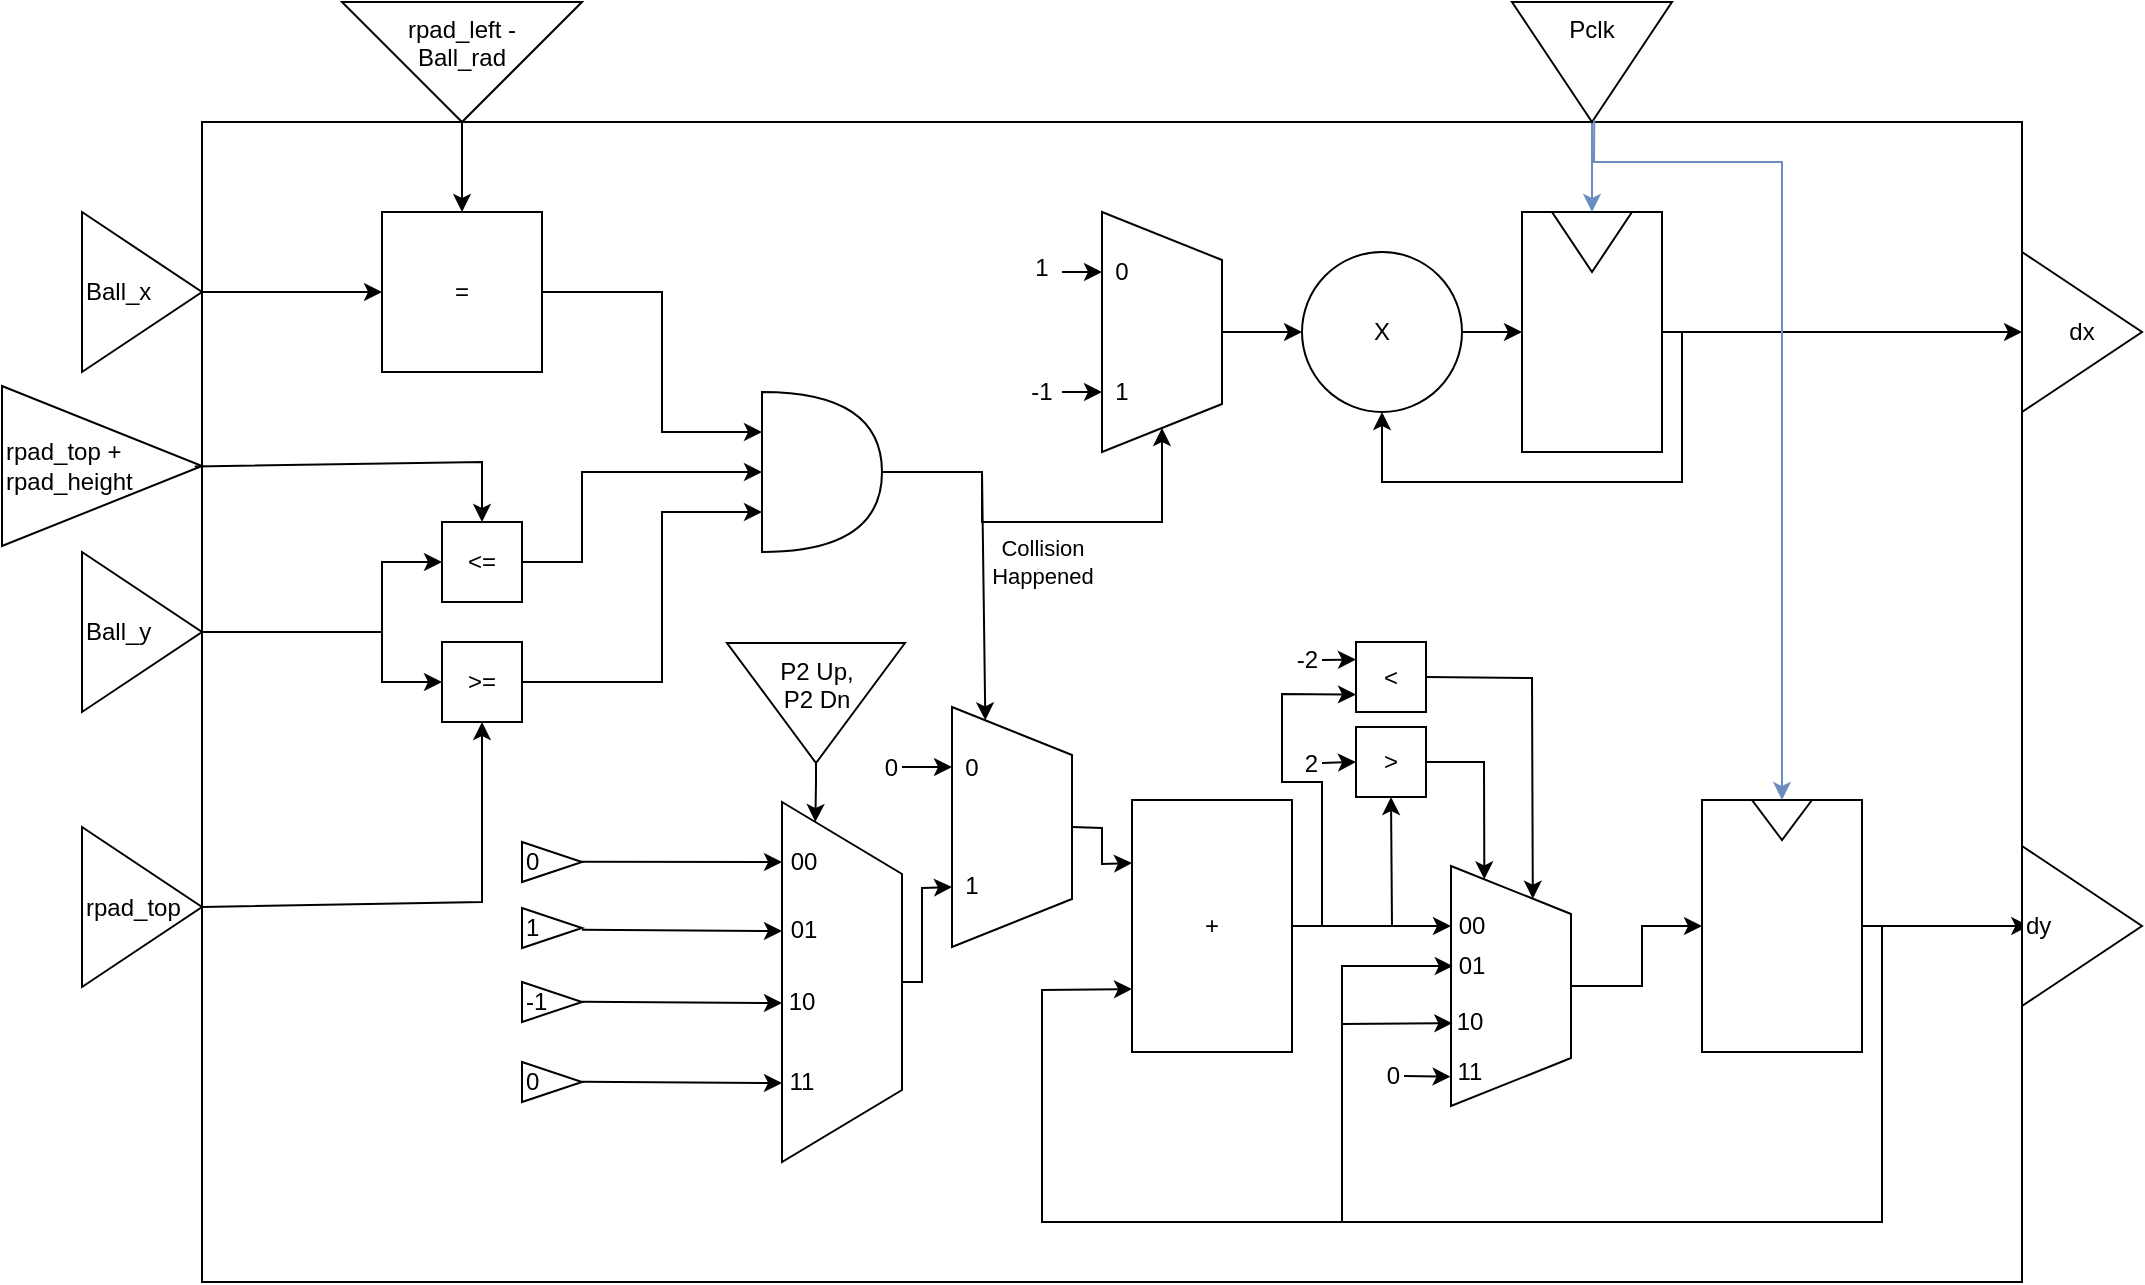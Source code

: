 <mxfile version="12.3.9" type="google" pages="1"><diagram id="vbkPMhv3XvtwYVxLpZfY" name="Page-1"><mxGraphModel dx="854" dy="436" grid="1" gridSize="10" guides="1" tooltips="1" connect="1" arrows="1" fold="1" page="1" pageScale="1" pageWidth="850" pageHeight="1100" math="0" shadow="0"><root><mxCell id="0"/><mxCell id="1" parent="0"/><mxCell id="nbK11Omp7XTtX9yWJUJ--1" value="" style="rounded=0;whiteSpace=wrap;html=1;" vertex="1" parent="1"><mxGeometry x="130" y="110" width="910" height="580" as="geometry"/></mxCell><mxCell id="nbK11Omp7XTtX9yWJUJ--2" value="Ball_x" style="triangle;whiteSpace=wrap;html=1;align=left;" vertex="1" parent="1"><mxGeometry x="70" y="155" width="60" height="80" as="geometry"/></mxCell><mxCell id="nbK11Omp7XTtX9yWJUJ--3" value="Ball_y" style="triangle;whiteSpace=wrap;html=1;align=left;" vertex="1" parent="1"><mxGeometry x="70" y="325" width="60" height="80" as="geometry"/></mxCell><mxCell id="nbK11Omp7XTtX9yWJUJ--4" value="=" style="whiteSpace=wrap;html=1;aspect=fixed;align=center;" vertex="1" parent="1"><mxGeometry x="220" y="155" width="80" height="80" as="geometry"/></mxCell><mxCell id="nbK11Omp7XTtX9yWJUJ--5" value="rpad_left -&lt;br&gt;Ball_rad" style="triangle;whiteSpace=wrap;html=1;align=center;rotation=90;horizontal=0;verticalAlign=top;" vertex="1" parent="1"><mxGeometry x="230" y="20" width="60" height="120" as="geometry"/></mxCell><mxCell id="nbK11Omp7XTtX9yWJUJ--6" value="" style="endArrow=classic;html=1;exitX=1;exitY=0.5;exitDx=0;exitDy=0;entryX=0.5;entryY=0;entryDx=0;entryDy=0;" edge="1" parent="1" source="nbK11Omp7XTtX9yWJUJ--5" target="nbK11Omp7XTtX9yWJUJ--4"><mxGeometry width="50" height="50" relative="1" as="geometry"><mxPoint x="390" y="270" as="sourcePoint"/><mxPoint x="440" y="220" as="targetPoint"/></mxGeometry></mxCell><mxCell id="nbK11Omp7XTtX9yWJUJ--7" value="" style="endArrow=classic;html=1;exitX=1;exitY=0.5;exitDx=0;exitDy=0;entryX=0;entryY=0.5;entryDx=0;entryDy=0;" edge="1" parent="1" source="nbK11Omp7XTtX9yWJUJ--2" target="nbK11Omp7XTtX9yWJUJ--4"><mxGeometry width="50" height="50" relative="1" as="geometry"><mxPoint x="320" y="320" as="sourcePoint"/><mxPoint x="370" y="270" as="targetPoint"/></mxGeometry></mxCell><mxCell id="nbK11Omp7XTtX9yWJUJ--8" value="&amp;lt;=" style="whiteSpace=wrap;html=1;aspect=fixed;align=center;" vertex="1" parent="1"><mxGeometry x="250" y="310" width="40" height="40" as="geometry"/></mxCell><mxCell id="nbK11Omp7XTtX9yWJUJ--9" value="&amp;gt;=" style="whiteSpace=wrap;html=1;aspect=fixed;align=center;" vertex="1" parent="1"><mxGeometry x="250" y="370" width="40" height="40" as="geometry"/></mxCell><mxCell id="nbK11Omp7XTtX9yWJUJ--12" value="" style="endArrow=classic;html=1;entryX=0;entryY=0.5;entryDx=0;entryDy=0;rounded=0;" edge="1" parent="1" target="nbK11Omp7XTtX9yWJUJ--8"><mxGeometry width="50" height="50" relative="1" as="geometry"><mxPoint x="130" y="365" as="sourcePoint"/><mxPoint x="300" y="490" as="targetPoint"/><Array as="points"><mxPoint x="220" y="365"/><mxPoint x="220" y="330"/></Array></mxGeometry></mxCell><mxCell id="nbK11Omp7XTtX9yWJUJ--13" value="" style="endArrow=classic;html=1;exitX=1;exitY=0.5;exitDx=0;exitDy=0;entryX=0;entryY=0.5;entryDx=0;entryDy=0;rounded=0;" edge="1" parent="1" source="nbK11Omp7XTtX9yWJUJ--3" target="nbK11Omp7XTtX9yWJUJ--9"><mxGeometry width="50" height="50" relative="1" as="geometry"><mxPoint x="250" y="530" as="sourcePoint"/><mxPoint x="300" y="480" as="targetPoint"/><Array as="points"><mxPoint x="220" y="365"/><mxPoint x="220" y="390"/></Array></mxGeometry></mxCell><mxCell id="nbK11Omp7XTtX9yWJUJ--14" value="rpad_top + rpad_height" style="triangle;whiteSpace=wrap;html=1;align=left;" vertex="1" parent="1"><mxGeometry x="30" y="242" width="100" height="80" as="geometry"/></mxCell><mxCell id="nbK11Omp7XTtX9yWJUJ--15" value="" style="endArrow=classic;html=1;exitX=-0.004;exitY=0.297;exitDx=0;exitDy=0;entryX=0.5;entryY=0;entryDx=0;entryDy=0;rounded=0;exitPerimeter=0;" edge="1" parent="1" source="nbK11Omp7XTtX9yWJUJ--1" target="nbK11Omp7XTtX9yWJUJ--8"><mxGeometry width="50" height="50" relative="1" as="geometry"><mxPoint x="200" y="290" as="sourcePoint"/><mxPoint x="250" y="240" as="targetPoint"/><Array as="points"><mxPoint x="270" y="280"/></Array></mxGeometry></mxCell><mxCell id="nbK11Omp7XTtX9yWJUJ--16" value="rpad_top" style="triangle;whiteSpace=wrap;html=1;align=left;" vertex="1" parent="1"><mxGeometry x="70" y="462.5" width="60" height="80" as="geometry"/></mxCell><mxCell id="nbK11Omp7XTtX9yWJUJ--17" value="" style="endArrow=classic;html=1;exitX=1;exitY=0.5;exitDx=0;exitDy=0;entryX=0.5;entryY=1;entryDx=0;entryDy=0;rounded=0;" edge="1" parent="1" source="nbK11Omp7XTtX9yWJUJ--16" target="nbK11Omp7XTtX9yWJUJ--9"><mxGeometry width="50" height="50" relative="1" as="geometry"><mxPoint x="310" y="520" as="sourcePoint"/><mxPoint x="360" y="470" as="targetPoint"/><Array as="points"><mxPoint x="270" y="500"/></Array></mxGeometry></mxCell><mxCell id="nbK11Omp7XTtX9yWJUJ--18" value="" style="shape=or;whiteSpace=wrap;html=1;align=left;" vertex="1" parent="1"><mxGeometry x="410" y="245" width="60" height="80" as="geometry"/></mxCell><mxCell id="nbK11Omp7XTtX9yWJUJ--19" value="" style="endArrow=classic;html=1;exitX=1;exitY=0.5;exitDx=0;exitDy=0;entryX=0;entryY=0.25;entryDx=0;entryDy=0;entryPerimeter=0;rounded=0;" edge="1" parent="1" source="nbK11Omp7XTtX9yWJUJ--4" target="nbK11Omp7XTtX9yWJUJ--18"><mxGeometry width="50" height="50" relative="1" as="geometry"><mxPoint x="400" y="200" as="sourcePoint"/><mxPoint x="450" y="150" as="targetPoint"/><Array as="points"><mxPoint x="360" y="195"/><mxPoint x="360" y="265"/></Array></mxGeometry></mxCell><mxCell id="nbK11Omp7XTtX9yWJUJ--20" value="" style="endArrow=classic;html=1;exitX=1;exitY=0.5;exitDx=0;exitDy=0;entryX=0;entryY=0.5;entryDx=0;entryDy=0;entryPerimeter=0;rounded=0;" edge="1" parent="1" source="nbK11Omp7XTtX9yWJUJ--8" target="nbK11Omp7XTtX9yWJUJ--18"><mxGeometry width="50" height="50" relative="1" as="geometry"><mxPoint x="430" y="400" as="sourcePoint"/><mxPoint x="480" y="350" as="targetPoint"/><Array as="points"><mxPoint x="320" y="330"/><mxPoint x="320" y="285"/></Array></mxGeometry></mxCell><mxCell id="nbK11Omp7XTtX9yWJUJ--21" value="" style="endArrow=classic;html=1;exitX=1;exitY=0.5;exitDx=0;exitDy=0;entryX=0;entryY=0.75;entryDx=0;entryDy=0;entryPerimeter=0;strokeColor=#000000;rounded=0;" edge="1" parent="1" source="nbK11Omp7XTtX9yWJUJ--9" target="nbK11Omp7XTtX9yWJUJ--18"><mxGeometry width="50" height="50" relative="1" as="geometry"><mxPoint x="510" y="390" as="sourcePoint"/><mxPoint x="560" y="340" as="targetPoint"/><Array as="points"><mxPoint x="360" y="390"/><mxPoint x="360" y="305"/></Array></mxGeometry></mxCell><mxCell id="nbK11Omp7XTtX9yWJUJ--22" value="Collision&lt;br&gt;Happened" style="endArrow=classic;html=1;strokeColor=#000000;exitX=1;exitY=0.5;exitDx=0;exitDy=0;exitPerimeter=0;entryX=1;entryY=0.5;entryDx=0;entryDy=0;rounded=0;" edge="1" parent="1" source="nbK11Omp7XTtX9yWJUJ--18" target="nbK11Omp7XTtX9yWJUJ--32"><mxGeometry x="-0.009" y="-20" width="50" height="50" relative="1" as="geometry"><mxPoint x="600" y="280" as="sourcePoint"/><mxPoint x="650" y="230" as="targetPoint"/><Array as="points"><mxPoint x="520" y="285"/><mxPoint x="520" y="310"/><mxPoint x="610" y="310"/></Array><mxPoint as="offset"/></mxGeometry></mxCell><mxCell id="nbK11Omp7XTtX9yWJUJ--23" value="X" style="ellipse;whiteSpace=wrap;html=1;aspect=fixed;" vertex="1" parent="1"><mxGeometry x="680" y="175" width="80" height="80" as="geometry"/></mxCell><mxCell id="nbK11Omp7XTtX9yWJUJ--24" value="dx" style="triangle;whiteSpace=wrap;html=1;" vertex="1" parent="1"><mxGeometry x="1040" y="175" width="60" height="80" as="geometry"/></mxCell><mxCell id="nbK11Omp7XTtX9yWJUJ--25" value="" style="rounded=0;whiteSpace=wrap;html=1;" vertex="1" parent="1"><mxGeometry x="790" y="155" width="70" height="120" as="geometry"/></mxCell><mxCell id="nbK11Omp7XTtX9yWJUJ--26" value="" style="triangle;whiteSpace=wrap;html=1;rotation=90;" vertex="1" parent="1"><mxGeometry x="810" y="150" width="30" height="40" as="geometry"/></mxCell><mxCell id="nbK11Omp7XTtX9yWJUJ--27" value="" style="endArrow=classic;html=1;strokeColor=#000000;exitX=1;exitY=0.5;exitDx=0;exitDy=0;entryX=0;entryY=0.5;entryDx=0;entryDy=0;" edge="1" parent="1" source="nbK11Omp7XTtX9yWJUJ--23" target="nbK11Omp7XTtX9yWJUJ--25"><mxGeometry width="50" height="50" relative="1" as="geometry"><mxPoint x="620" y="430" as="sourcePoint"/><mxPoint x="670" y="380" as="targetPoint"/></mxGeometry></mxCell><mxCell id="nbK11Omp7XTtX9yWJUJ--28" value="" style="endArrow=classic;html=1;strokeColor=#6c8ebf;entryX=0;entryY=0.5;entryDx=0;entryDy=0;fillColor=#dae8fc;" edge="1" parent="1" target="nbK11Omp7XTtX9yWJUJ--26"><mxGeometry width="50" height="50" relative="1" as="geometry"><mxPoint x="825" y="110" as="sourcePoint"/><mxPoint x="870" y="10" as="targetPoint"/></mxGeometry></mxCell><mxCell id="nbK11Omp7XTtX9yWJUJ--29" value="Pclk" style="triangle;whiteSpace=wrap;html=1;rotation=90;horizontal=0;verticalAlign=top;" vertex="1" parent="1"><mxGeometry x="795" y="40" width="60" height="80" as="geometry"/></mxCell><mxCell id="nbK11Omp7XTtX9yWJUJ--30" value="" style="endArrow=classic;html=1;strokeColor=#000000;exitX=1;exitY=0.5;exitDx=0;exitDy=0;entryX=0;entryY=0.5;entryDx=0;entryDy=0;" edge="1" parent="1" source="nbK11Omp7XTtX9yWJUJ--25" target="nbK11Omp7XTtX9yWJUJ--24"><mxGeometry width="50" height="50" relative="1" as="geometry"><mxPoint x="960" y="290" as="sourcePoint"/><mxPoint x="1010" y="240" as="targetPoint"/></mxGeometry></mxCell><mxCell id="nbK11Omp7XTtX9yWJUJ--31" value="" style="endArrow=classic;html=1;strokeColor=#000000;exitX=1;exitY=0.5;exitDx=0;exitDy=0;entryX=0.5;entryY=1;entryDx=0;entryDy=0;rounded=0;" edge="1" parent="1" source="nbK11Omp7XTtX9yWJUJ--25" target="nbK11Omp7XTtX9yWJUJ--23"><mxGeometry width="50" height="50" relative="1" as="geometry"><mxPoint x="740" y="400" as="sourcePoint"/><mxPoint x="790" y="350" as="targetPoint"/><Array as="points"><mxPoint x="870" y="215"/><mxPoint x="870" y="290"/><mxPoint x="720" y="290"/></Array></mxGeometry></mxCell><mxCell id="nbK11Omp7XTtX9yWJUJ--32" value="" style="shape=trapezoid;perimeter=trapezoidPerimeter;whiteSpace=wrap;html=1;rotation=90;" vertex="1" parent="1"><mxGeometry x="550" y="185" width="120" height="60" as="geometry"/></mxCell><mxCell id="nbK11Omp7XTtX9yWJUJ--33" value="" style="endArrow=classic;html=1;strokeColor=#000000;exitX=0.5;exitY=0;exitDx=0;exitDy=0;entryX=0;entryY=0.5;entryDx=0;entryDy=0;" edge="1" parent="1" source="nbK11Omp7XTtX9yWJUJ--32" target="nbK11Omp7XTtX9yWJUJ--23"><mxGeometry width="50" height="50" relative="1" as="geometry"><mxPoint x="630" y="380" as="sourcePoint"/><mxPoint x="680" y="330" as="targetPoint"/></mxGeometry></mxCell><mxCell id="nbK11Omp7XTtX9yWJUJ--34" value="" style="endArrow=classic;html=1;strokeColor=#000000;entryX=0.75;entryY=1;entryDx=0;entryDy=0;exitX=1;exitY=0.5;exitDx=0;exitDy=0;" edge="1" parent="1" target="nbK11Omp7XTtX9yWJUJ--32"><mxGeometry width="50" height="50" relative="1" as="geometry"><mxPoint x="560" y="245" as="sourcePoint"/><mxPoint x="580" y="180" as="targetPoint"/></mxGeometry></mxCell><mxCell id="nbK11Omp7XTtX9yWJUJ--35" value="" style="endArrow=classic;html=1;strokeColor=#000000;entryX=0.25;entryY=1;entryDx=0;entryDy=0;exitX=1;exitY=0.5;exitDx=0;exitDy=0;" edge="1" parent="1" target="nbK11Omp7XTtX9yWJUJ--32"><mxGeometry width="50" height="50" relative="1" as="geometry"><mxPoint x="560" y="185" as="sourcePoint"/><mxPoint x="590" y="255" as="targetPoint"/></mxGeometry></mxCell><mxCell id="nbK11Omp7XTtX9yWJUJ--36" value="1" style="text;html=1;strokeColor=none;fillColor=none;align=center;verticalAlign=middle;whiteSpace=wrap;rounded=0;" vertex="1" parent="1"><mxGeometry x="570" y="235" width="40" height="20" as="geometry"/></mxCell><mxCell id="nbK11Omp7XTtX9yWJUJ--37" value="0" style="text;html=1;strokeColor=none;fillColor=none;align=center;verticalAlign=middle;whiteSpace=wrap;rounded=0;" vertex="1" parent="1"><mxGeometry x="570" y="175" width="40" height="20" as="geometry"/></mxCell><mxCell id="nbK11Omp7XTtX9yWJUJ--38" value="1" style="text;html=1;strokeColor=none;fillColor=none;align=center;verticalAlign=middle;whiteSpace=wrap;rounded=0;" vertex="1" parent="1"><mxGeometry x="530" y="173" width="40" height="20" as="geometry"/></mxCell><mxCell id="nbK11Omp7XTtX9yWJUJ--39" value="-1" style="text;html=1;strokeColor=none;fillColor=none;align=center;verticalAlign=middle;whiteSpace=wrap;rounded=0;" vertex="1" parent="1"><mxGeometry x="530" y="235" width="40" height="20" as="geometry"/></mxCell><mxCell id="nbK11Omp7XTtX9yWJUJ--56" value="" style="shape=trapezoid;perimeter=trapezoidPerimeter;whiteSpace=wrap;html=1;rotation=90;" vertex="1" parent="1"><mxGeometry x="360" y="510" width="180" height="60" as="geometry"/></mxCell><mxCell id="nbK11Omp7XTtX9yWJUJ--59" value="P2 Up,&lt;br&gt;P2 Dn" style="triangle;whiteSpace=wrap;html=1;rotation=90;verticalAlign=top;horizontal=0;" vertex="1" parent="1"><mxGeometry x="407" y="356" width="60" height="89" as="geometry"/></mxCell><mxCell id="nbK11Omp7XTtX9yWJUJ--60" value="" style="endArrow=classic;html=1;entryX=0.167;entryY=1;entryDx=0;entryDy=0;entryPerimeter=0;exitX=-0.001;exitY=0.297;exitDx=0;exitDy=0;exitPerimeter=0;" edge="1" parent="1" target="nbK11Omp7XTtX9yWJUJ--56"><mxGeometry width="50" height="50" relative="1" as="geometry"><mxPoint x="319.37" y="479.89" as="sourcePoint"/><mxPoint x="450" y="510" as="targetPoint"/></mxGeometry></mxCell><mxCell id="nbK11Omp7XTtX9yWJUJ--61" value="" style="endArrow=classic;html=1;entryX=0.167;entryY=1;entryDx=0;entryDy=0;entryPerimeter=0;exitX=0;exitY=0.243;exitDx=0;exitDy=0;exitPerimeter=0;" edge="1" parent="1"><mxGeometry width="50" height="50" relative="1" as="geometry"><mxPoint x="320" y="513.85" as="sourcePoint"/><mxPoint x="420" y="514.56" as="targetPoint"/></mxGeometry></mxCell><mxCell id="nbK11Omp7XTtX9yWJUJ--62" value="" style="endArrow=classic;html=1;entryX=0.167;entryY=1;entryDx=0;entryDy=0;entryPerimeter=0;exitX=0;exitY=0.243;exitDx=0;exitDy=0;exitPerimeter=0;" edge="1" parent="1"><mxGeometry width="50" height="50" relative="1" as="geometry"><mxPoint x="320" y="549.85" as="sourcePoint"/><mxPoint x="420" y="550.56" as="targetPoint"/></mxGeometry></mxCell><mxCell id="nbK11Omp7XTtX9yWJUJ--63" value="" style="endArrow=classic;html=1;entryX=0.167;entryY=1;entryDx=0;entryDy=0;entryPerimeter=0;exitX=0;exitY=0.243;exitDx=0;exitDy=0;exitPerimeter=0;" edge="1" parent="1"><mxGeometry width="50" height="50" relative="1" as="geometry"><mxPoint x="320" y="589.85" as="sourcePoint"/><mxPoint x="420" y="590.56" as="targetPoint"/></mxGeometry></mxCell><mxCell id="nbK11Omp7XTtX9yWJUJ--64" value="0" style="triangle;whiteSpace=wrap;html=1;align=left;" vertex="1" parent="1"><mxGeometry x="290" y="470" width="30" height="20" as="geometry"/></mxCell><mxCell id="nbK11Omp7XTtX9yWJUJ--65" value="1" style="triangle;whiteSpace=wrap;html=1;align=left;" vertex="1" parent="1"><mxGeometry x="290" y="503" width="30" height="20" as="geometry"/></mxCell><mxCell id="nbK11Omp7XTtX9yWJUJ--66" value="-1" style="triangle;whiteSpace=wrap;html=1;align=left;" vertex="1" parent="1"><mxGeometry x="290" y="540" width="30" height="20" as="geometry"/></mxCell><mxCell id="nbK11Omp7XTtX9yWJUJ--67" value="0" style="triangle;whiteSpace=wrap;html=1;align=left;" vertex="1" parent="1"><mxGeometry x="290" y="580" width="30" height="20" as="geometry"/></mxCell><mxCell id="nbK11Omp7XTtX9yWJUJ--68" value="00" style="text;html=1;strokeColor=none;fillColor=none;align=center;verticalAlign=middle;whiteSpace=wrap;rounded=0;" vertex="1" parent="1"><mxGeometry x="411" y="470" width="40" height="20" as="geometry"/></mxCell><mxCell id="nbK11Omp7XTtX9yWJUJ--69" value="01" style="text;html=1;strokeColor=none;fillColor=none;align=center;verticalAlign=middle;whiteSpace=wrap;rounded=0;" vertex="1" parent="1"><mxGeometry x="411" y="504" width="40" height="20" as="geometry"/></mxCell><mxCell id="nbK11Omp7XTtX9yWJUJ--70" value="10" style="text;html=1;strokeColor=none;fillColor=none;align=center;verticalAlign=middle;whiteSpace=wrap;rounded=0;" vertex="1" parent="1"><mxGeometry x="410" y="540" width="40" height="20" as="geometry"/></mxCell><mxCell id="nbK11Omp7XTtX9yWJUJ--71" value="11" style="text;html=1;strokeColor=none;fillColor=none;align=center;verticalAlign=middle;whiteSpace=wrap;rounded=0;" vertex="1" parent="1"><mxGeometry x="410" y="580" width="40" height="20" as="geometry"/></mxCell><mxCell id="nbK11Omp7XTtX9yWJUJ--73" value="+" style="rounded=0;whiteSpace=wrap;html=1;align=center;" vertex="1" parent="1"><mxGeometry x="595" y="449" width="80" height="126" as="geometry"/></mxCell><mxCell id="nbK11Omp7XTtX9yWJUJ--74" value="" style="rounded=0;whiteSpace=wrap;html=1;align=center;" vertex="1" parent="1"><mxGeometry x="880" y="449" width="80" height="126" as="geometry"/></mxCell><mxCell id="nbK11Omp7XTtX9yWJUJ--75" value="" style="triangle;whiteSpace=wrap;html=1;align=center;rotation=90;" vertex="1" parent="1"><mxGeometry x="910" y="444" width="20" height="30" as="geometry"/></mxCell><mxCell id="nbK11Omp7XTtX9yWJUJ--76" value="" style="endArrow=classic;html=1;exitX=1;exitY=0.5;exitDx=0;exitDy=0;entryX=1.004;entryY=0.693;entryDx=0;entryDy=0;entryPerimeter=0;" edge="1" parent="1" source="nbK11Omp7XTtX9yWJUJ--74" target="nbK11Omp7XTtX9yWJUJ--1"><mxGeometry width="50" height="50" relative="1" as="geometry"><mxPoint x="1060" y="560" as="sourcePoint"/><mxPoint x="990" y="512" as="targetPoint"/></mxGeometry></mxCell><mxCell id="nbK11Omp7XTtX9yWJUJ--77" value="" style="endArrow=classic;html=1;entryX=0;entryY=0.5;entryDx=0;entryDy=0;exitX=0.765;exitY=-0.002;exitDx=0;exitDy=0;exitPerimeter=0;rounded=0;fillColor=#dae8fc;strokeColor=#6c8ebf;" edge="1" parent="1" source="nbK11Omp7XTtX9yWJUJ--1" target="nbK11Omp7XTtX9yWJUJ--75"><mxGeometry width="50" height="50" relative="1" as="geometry"><mxPoint x="920" y="310" as="sourcePoint"/><mxPoint x="890" y="340" as="targetPoint"/><Array as="points"><mxPoint x="826" y="130"/><mxPoint x="920" y="130"/></Array></mxGeometry></mxCell><mxCell id="nbK11Omp7XTtX9yWJUJ--79" value="" style="shape=trapezoid;perimeter=trapezoidPerimeter;whiteSpace=wrap;html=1;align=center;rotation=90;" vertex="1" parent="1"><mxGeometry x="724.5" y="512" width="120" height="60" as="geometry"/></mxCell><mxCell id="nbK11Omp7XTtX9yWJUJ--80" value="&amp;gt;" style="whiteSpace=wrap;html=1;aspect=fixed;align=center;" vertex="1" parent="1"><mxGeometry x="707" y="412.5" width="35" height="35" as="geometry"/></mxCell><mxCell id="nbK11Omp7XTtX9yWJUJ--81" value="" style="endArrow=classic;html=1;exitX=1;exitY=0.5;exitDx=0;exitDy=0;entryX=0.25;entryY=1;entryDx=0;entryDy=0;" edge="1" parent="1" source="nbK11Omp7XTtX9yWJUJ--73" target="nbK11Omp7XTtX9yWJUJ--79"><mxGeometry width="50" height="50" relative="1" as="geometry"><mxPoint x="690" y="570" as="sourcePoint"/><mxPoint x="755" y="515" as="targetPoint"/></mxGeometry></mxCell><mxCell id="nbK11Omp7XTtX9yWJUJ--82" value="" style="endArrow=classic;html=1;entryX=0.5;entryY=1;entryDx=0;entryDy=0;exitX=1;exitY=0.5;exitDx=0;exitDy=0;rounded=0;" edge="1" parent="1" source="nbK11Omp7XTtX9yWJUJ--73" target="nbK11Omp7XTtX9yWJUJ--80"><mxGeometry width="50" height="50" relative="1" as="geometry"><mxPoint x="725" y="510" as="sourcePoint"/><mxPoint x="760" y="460" as="targetPoint"/><Array as="points"><mxPoint x="725" y="512"/></Array></mxGeometry></mxCell><mxCell id="nbK11Omp7XTtX9yWJUJ--83" value="2" style="text;html=1;strokeColor=none;fillColor=none;align=right;verticalAlign=middle;whiteSpace=wrap;rounded=0;" vertex="1" parent="1"><mxGeometry x="650" y="420.5" width="40" height="20" as="geometry"/></mxCell><mxCell id="nbK11Omp7XTtX9yWJUJ--84" value="" style="endArrow=classic;html=1;exitX=1;exitY=0.5;exitDx=0;exitDy=0;entryX=0;entryY=0.5;entryDx=0;entryDy=0;" edge="1" parent="1" source="nbK11Omp7XTtX9yWJUJ--83" target="nbK11Omp7XTtX9yWJUJ--80"><mxGeometry width="50" height="50" relative="1" as="geometry"><mxPoint x="579.289" y="472.5" as="sourcePoint"/><mxPoint x="579.289" y="422.5" as="targetPoint"/></mxGeometry></mxCell><mxCell id="nbK11Omp7XTtX9yWJUJ--85" value="" style="endArrow=classic;html=1;exitX=1;exitY=0.5;exitDx=0;exitDy=0;entryX=0;entryY=0.75;entryDx=0;entryDy=0;rounded=0;" edge="1" parent="1" source="nbK11Omp7XTtX9yWJUJ--80" target="nbK11Omp7XTtX9yWJUJ--79"><mxGeometry width="50" height="50" relative="1" as="geometry"><mxPoint x="770" y="470" as="sourcePoint"/><mxPoint x="820" y="420" as="targetPoint"/><Array as="points"><mxPoint x="771" y="430"/></Array></mxGeometry></mxCell><mxCell id="nbK11Omp7XTtX9yWJUJ--86" value="&amp;lt;" style="whiteSpace=wrap;html=1;aspect=fixed;align=center;" vertex="1" parent="1"><mxGeometry x="707" y="370" width="35" height="35" as="geometry"/></mxCell><mxCell id="nbK11Omp7XTtX9yWJUJ--87" value="" style="endArrow=classic;html=1;exitX=1;exitY=0.5;exitDx=0;exitDy=0;entryX=0;entryY=0.25;entryDx=0;entryDy=0;" edge="1" parent="1" source="nbK11Omp7XTtX9yWJUJ--88" target="nbK11Omp7XTtX9yWJUJ--86"><mxGeometry width="50" height="50" relative="1" as="geometry"><mxPoint x="690" y="388" as="sourcePoint"/><mxPoint x="707" y="387.5" as="targetPoint"/></mxGeometry></mxCell><mxCell id="nbK11Omp7XTtX9yWJUJ--88" value="-2" style="text;html=1;strokeColor=none;fillColor=none;align=right;verticalAlign=middle;whiteSpace=wrap;rounded=0;" vertex="1" parent="1"><mxGeometry x="580" y="369" width="110" height="20" as="geometry"/></mxCell><mxCell id="nbK11Omp7XTtX9yWJUJ--89" value="" style="endArrow=classic;html=1;exitX=1;exitY=0.5;exitDx=0;exitDy=0;entryX=0;entryY=0.25;entryDx=0;entryDy=0;rounded=0;" edge="1" parent="1" source="nbK11Omp7XTtX9yWJUJ--86" target="nbK11Omp7XTtX9yWJUJ--79"><mxGeometry width="50" height="50" relative="1" as="geometry"><mxPoint x="790" y="440" as="sourcePoint"/><mxPoint x="840" y="390" as="targetPoint"/><Array as="points"><mxPoint x="795" y="388"/></Array></mxGeometry></mxCell><mxCell id="nbK11Omp7XTtX9yWJUJ--90" value="" style="endArrow=classic;html=1;entryX=0;entryY=0.75;entryDx=0;entryDy=0;exitX=1;exitY=0.5;exitDx=0;exitDy=0;rounded=0;strokeColor=#000000;" edge="1" parent="1" source="nbK11Omp7XTtX9yWJUJ--73" target="nbK11Omp7XTtX9yWJUJ--86"><mxGeometry width="50" height="50" relative="1" as="geometry"><mxPoint x="650" y="460" as="sourcePoint"/><mxPoint x="700" y="410" as="targetPoint"/><Array as="points"><mxPoint x="690" y="512"/><mxPoint x="690" y="440"/><mxPoint x="670" y="440"/><mxPoint x="670" y="396"/></Array></mxGeometry></mxCell><mxCell id="nbK11Omp7XTtX9yWJUJ--91" value="00" style="text;html=1;strokeColor=none;fillColor=none;align=center;verticalAlign=middle;whiteSpace=wrap;rounded=0;" vertex="1" parent="1"><mxGeometry x="744.5" y="502" width="40" height="20" as="geometry"/></mxCell><mxCell id="nbK11Omp7XTtX9yWJUJ--92" value="" style="endArrow=classic;html=1;strokeColor=#000000;entryX=0.878;entryY=1.02;entryDx=0;entryDy=0;entryPerimeter=0;exitX=1;exitY=0.5;exitDx=0;exitDy=0;" edge="1" parent="1" source="nbK11Omp7XTtX9yWJUJ--93"><mxGeometry width="50" height="50" relative="1" as="geometry"><mxPoint x="731" y="587" as="sourcePoint"/><mxPoint x="754.3" y="587.36" as="targetPoint"/></mxGeometry></mxCell><mxCell id="nbK11Omp7XTtX9yWJUJ--93" value="0" style="text;html=1;strokeColor=none;fillColor=none;align=right;verticalAlign=middle;whiteSpace=wrap;rounded=0;" vertex="1" parent="1"><mxGeometry x="691" y="577" width="40" height="20" as="geometry"/></mxCell><mxCell id="nbK11Omp7XTtX9yWJUJ--94" value="" style="endArrow=classic;html=1;strokeColor=#000000;exitX=0.5;exitY=0;exitDx=0;exitDy=0;entryX=0;entryY=0.5;entryDx=0;entryDy=0;rounded=0;" edge="1" parent="1" source="nbK11Omp7XTtX9yWJUJ--79" target="nbK11Omp7XTtX9yWJUJ--74"><mxGeometry width="50" height="50" relative="1" as="geometry"><mxPoint x="890" y="660" as="sourcePoint"/><mxPoint x="940" y="610" as="targetPoint"/><Array as="points"><mxPoint x="850" y="542"/><mxPoint x="850" y="512"/></Array></mxGeometry></mxCell><mxCell id="nbK11Omp7XTtX9yWJUJ--95" value="" style="endArrow=classic;html=1;strokeColor=#000000;exitX=1;exitY=0.5;exitDx=0;exitDy=0;entryX=0.417;entryY=0.985;entryDx=0;entryDy=0;entryPerimeter=0;rounded=0;" edge="1" parent="1" source="nbK11Omp7XTtX9yWJUJ--74" target="nbK11Omp7XTtX9yWJUJ--79"><mxGeometry width="50" height="50" relative="1" as="geometry"><mxPoint x="1020" y="660" as="sourcePoint"/><mxPoint x="1070" y="610" as="targetPoint"/><Array as="points"><mxPoint x="970" y="512"/><mxPoint x="970" y="660"/><mxPoint x="700" y="660"/><mxPoint x="700" y="532"/></Array></mxGeometry></mxCell><mxCell id="nbK11Omp7XTtX9yWJUJ--96" value="" style="endArrow=classic;html=1;strokeColor=#000000;exitX=1;exitY=0.5;exitDx=0;exitDy=0;entryX=0.655;entryY=0.989;entryDx=0;entryDy=0;entryPerimeter=0;rounded=0;" edge="1" parent="1" source="nbK11Omp7XTtX9yWJUJ--74" target="nbK11Omp7XTtX9yWJUJ--79"><mxGeometry width="50" height="50" relative="1" as="geometry"><mxPoint x="790" y="760" as="sourcePoint"/><mxPoint x="840" y="710" as="targetPoint"/><Array as="points"><mxPoint x="970" y="512"/><mxPoint x="970" y="660"/><mxPoint x="700" y="660"/><mxPoint x="700" y="561"/></Array></mxGeometry></mxCell><mxCell id="nbK11Omp7XTtX9yWJUJ--97" value="01" style="text;html=1;strokeColor=none;fillColor=none;align=center;verticalAlign=middle;whiteSpace=wrap;rounded=0;" vertex="1" parent="1"><mxGeometry x="745" y="522" width="40" height="20" as="geometry"/></mxCell><mxCell id="nbK11Omp7XTtX9yWJUJ--98" value="10" style="text;html=1;strokeColor=none;fillColor=none;align=center;verticalAlign=middle;whiteSpace=wrap;rounded=0;" vertex="1" parent="1"><mxGeometry x="744" y="550" width="40" height="20" as="geometry"/></mxCell><mxCell id="nbK11Omp7XTtX9yWJUJ--99" value="11" style="text;html=1;strokeColor=none;fillColor=none;align=center;verticalAlign=middle;whiteSpace=wrap;rounded=0;" vertex="1" parent="1"><mxGeometry x="744" y="575" width="40" height="20" as="geometry"/></mxCell><mxCell id="nbK11Omp7XTtX9yWJUJ--100" value="" style="endArrow=classic;html=1;strokeColor=#000000;exitX=1;exitY=0.5;exitDx=0;exitDy=0;entryX=0;entryY=0.75;entryDx=0;entryDy=0;rounded=0;" edge="1" parent="1" source="nbK11Omp7XTtX9yWJUJ--74" target="nbK11Omp7XTtX9yWJUJ--73"><mxGeometry width="50" height="50" relative="1" as="geometry"><mxPoint x="540" y="630" as="sourcePoint"/><mxPoint x="590" y="580" as="targetPoint"/><Array as="points"><mxPoint x="970" y="512"/><mxPoint x="970" y="660"/><mxPoint x="550" y="660"/><mxPoint x="550" y="544"/></Array></mxGeometry></mxCell><mxCell id="nbK11Omp7XTtX9yWJUJ--102" value="" style="endArrow=classic;html=1;strokeColor=#000000;exitX=1;exitY=0.5;exitDx=0;exitDy=0;entryX=0;entryY=0.75;entryDx=0;entryDy=0;rounded=0;" edge="1" parent="1" source="nbK11Omp7XTtX9yWJUJ--59" target="nbK11Omp7XTtX9yWJUJ--56"><mxGeometry width="50" height="50" relative="1" as="geometry"><mxPoint x="500" y="430" as="sourcePoint"/><mxPoint x="550" y="380" as="targetPoint"/><Array as="points"><mxPoint x="437" y="440"/></Array></mxGeometry></mxCell><mxCell id="nbK11Omp7XTtX9yWJUJ--103" value="" style="endArrow=classic;html=1;strokeColor=#000000;exitX=1;exitY=0.5;exitDx=0;exitDy=0;exitPerimeter=0;entryX=0;entryY=0.75;entryDx=0;entryDy=0;rounded=0;" edge="1" parent="1" source="nbK11Omp7XTtX9yWJUJ--18" target="nbK11Omp7XTtX9yWJUJ--104"><mxGeometry width="50" height="50" relative="1" as="geometry"><mxPoint x="570" y="450" as="sourcePoint"/><mxPoint x="620" y="400" as="targetPoint"/><Array as="points"><mxPoint x="520" y="285"/></Array></mxGeometry></mxCell><mxCell id="nbK11Omp7XTtX9yWJUJ--104" value="" style="shape=trapezoid;perimeter=trapezoidPerimeter;whiteSpace=wrap;html=1;rotation=90;" vertex="1" parent="1"><mxGeometry x="475" y="432.5" width="120" height="60" as="geometry"/></mxCell><mxCell id="nbK11Omp7XTtX9yWJUJ--105" value="" style="endArrow=classic;html=1;strokeColor=#000000;exitX=0.5;exitY=0;exitDx=0;exitDy=0;entryX=0.75;entryY=1;entryDx=0;entryDy=0;rounded=0;" edge="1" parent="1" source="nbK11Omp7XTtX9yWJUJ--56" target="nbK11Omp7XTtX9yWJUJ--104"><mxGeometry width="50" height="50" relative="1" as="geometry"><mxPoint x="490" y="610" as="sourcePoint"/><mxPoint x="540" y="560" as="targetPoint"/><Array as="points"><mxPoint x="490" y="540"/><mxPoint x="490" y="493"/></Array></mxGeometry></mxCell><mxCell id="nbK11Omp7XTtX9yWJUJ--106" value="" style="endArrow=classic;html=1;strokeColor=#000000;exitX=0.5;exitY=0;exitDx=0;exitDy=0;entryX=0;entryY=0.25;entryDx=0;entryDy=0;rounded=0;" edge="1" parent="1" source="nbK11Omp7XTtX9yWJUJ--104" target="nbK11Omp7XTtX9yWJUJ--73"><mxGeometry width="50" height="50" relative="1" as="geometry"><mxPoint x="620" y="410" as="sourcePoint"/><mxPoint x="670" y="360" as="targetPoint"/><Array as="points"><mxPoint x="580" y="463"/><mxPoint x="580" y="481"/></Array></mxGeometry></mxCell><mxCell id="nbK11Omp7XTtX9yWJUJ--107" value="0" style="text;html=1;strokeColor=none;fillColor=none;align=right;verticalAlign=middle;whiteSpace=wrap;rounded=0;" vertex="1" parent="1"><mxGeometry x="440" y="422.5" width="40" height="20" as="geometry"/></mxCell><mxCell id="nbK11Omp7XTtX9yWJUJ--108" value="" style="endArrow=classic;html=1;strokeColor=#000000;exitX=1;exitY=0.5;exitDx=0;exitDy=0;entryX=0.25;entryY=1;entryDx=0;entryDy=0;" edge="1" parent="1" source="nbK11Omp7XTtX9yWJUJ--107" target="nbK11Omp7XTtX9yWJUJ--104"><mxGeometry width="50" height="50" relative="1" as="geometry"><mxPoint x="410" y="740" as="sourcePoint"/><mxPoint x="460" y="690" as="targetPoint"/></mxGeometry></mxCell><mxCell id="nbK11Omp7XTtX9yWJUJ--109" value="0" style="text;html=1;strokeColor=none;fillColor=none;align=center;verticalAlign=middle;whiteSpace=wrap;rounded=0;" vertex="1" parent="1"><mxGeometry x="495" y="422.5" width="40" height="20" as="geometry"/></mxCell><mxCell id="nbK11Omp7XTtX9yWJUJ--110" value="1" style="text;html=1;strokeColor=none;fillColor=none;align=center;verticalAlign=middle;whiteSpace=wrap;rounded=0;" vertex="1" parent="1"><mxGeometry x="495" y="482" width="40" height="20" as="geometry"/></mxCell><mxCell id="nbK11Omp7XTtX9yWJUJ--111" value="dy" style="triangle;whiteSpace=wrap;html=1;align=left;" vertex="1" parent="1"><mxGeometry x="1040" y="472" width="60" height="80" as="geometry"/></mxCell></root></mxGraphModel></diagram></mxfile>